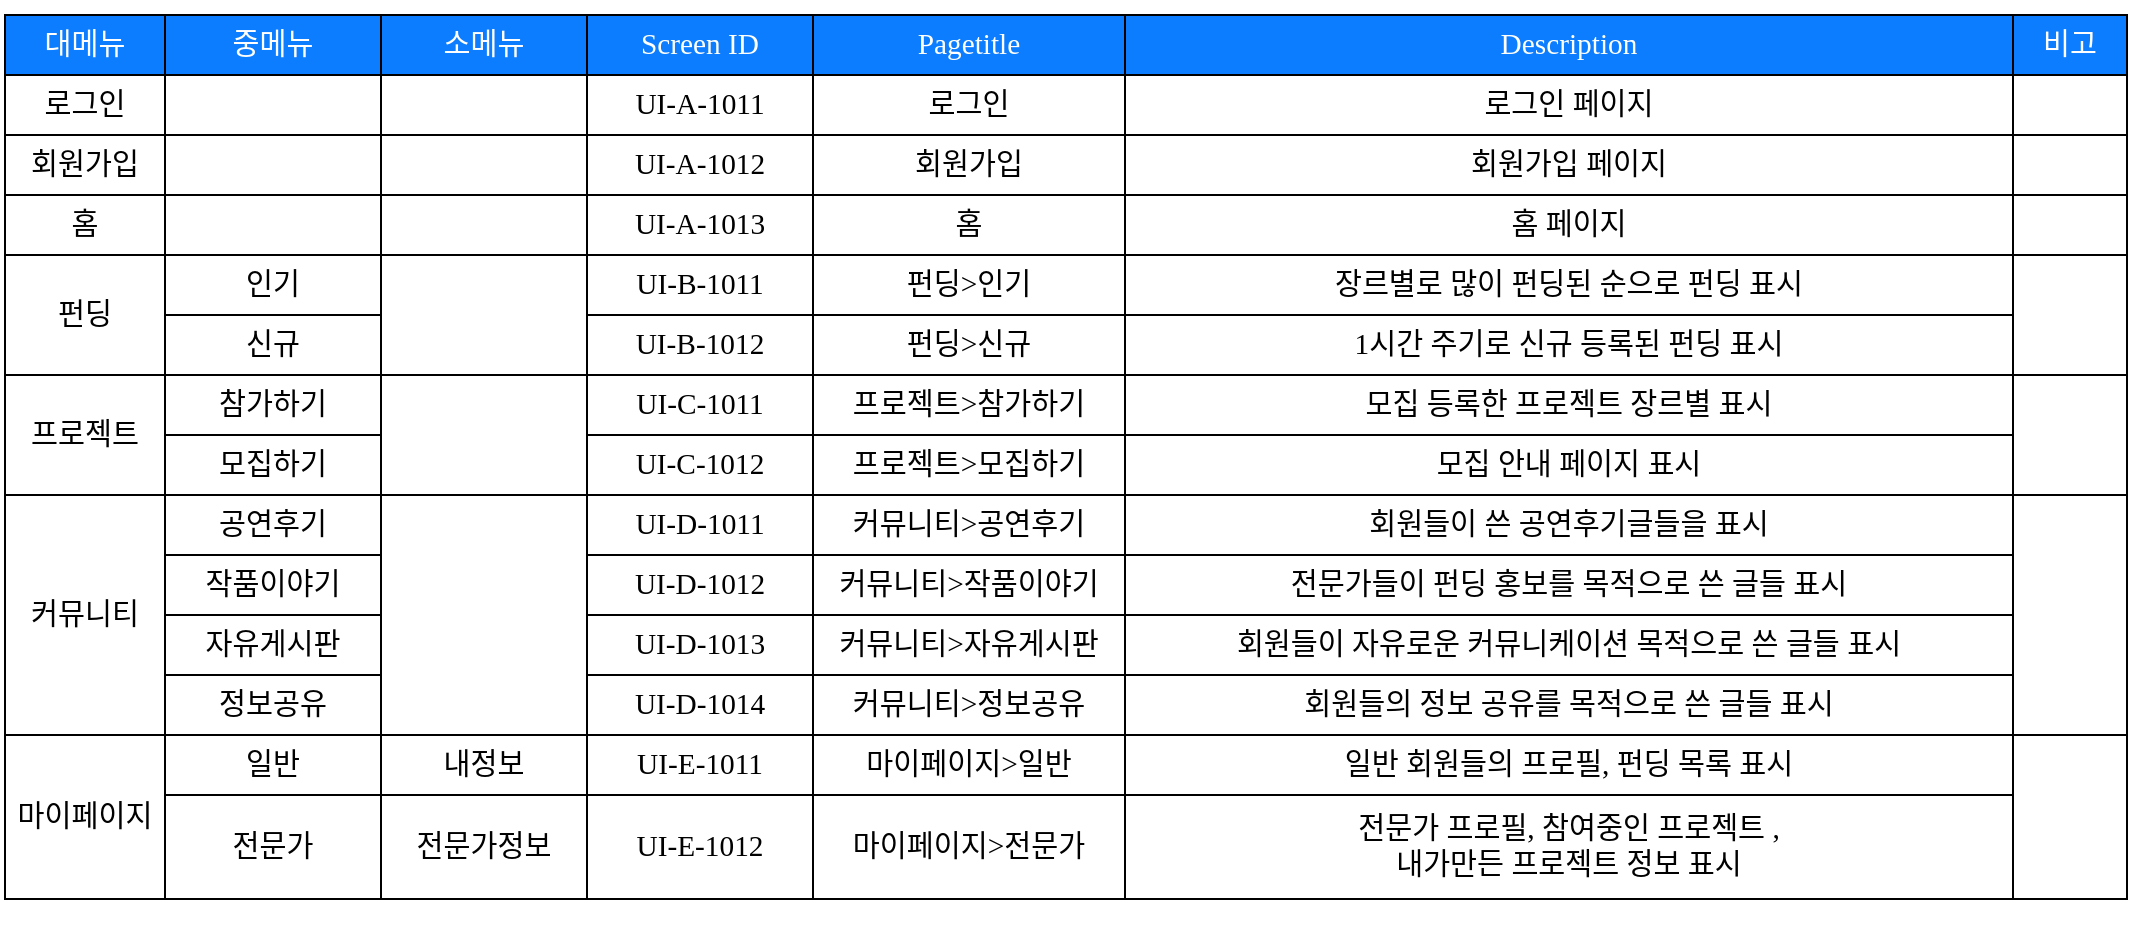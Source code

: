 <mxfile version="24.7.17">
  <diagram name="플로우차트 수정할거" id="DIRKrfqhAekvLwNsNDgP">
    <mxGraphModel dx="1434" dy="-1494" grid="1" gridSize="10" guides="1" tooltips="1" connect="1" arrows="1" fold="1" page="1" pageScale="1" pageWidth="827" pageHeight="1169" math="0" shadow="0">
      <root>
        <mxCell id="0" />
        <mxCell id="1" parent="0" />
        <UserObject label="&lt;table xmlns=&quot;http://www.w3.org/1999/xhtml&quot; cellspacing=&quot;0&quot; cellpadding=&quot;0&quot; dir=&quot;ltr&quot; border=&quot;1&quot; style=&quot;table-layout:fixed;font-size:11pt;font-family:Calibri;width:0px;border-collapse:collapse;border:none&quot; data-sheets-root=&quot;1&quot; data-sheets-baot=&quot;1&quot;&gt;&lt;colgroup&gt;&lt;col width=&quot;80&quot;&gt;&lt;col width=&quot;108&quot;&gt;&lt;col width=&quot;103&quot;&gt;&lt;col width=&quot;113&quot;&gt;&lt;col width=&quot;156&quot;&gt;&lt;col width=&quot;444&quot;&gt;&lt;col width=&quot;57&quot;&gt;&lt;/colgroup&gt;&lt;tbody&gt;&lt;tr style=&quot;height:30px;&quot;&gt;&lt;td style=&quot;border-top:1px solid #000000;border-right:1px solid #000000;border-bottom:1px solid #000000;border-left:1px solid #000000;overflow:hidden;padding:0px 3px 0px 3px;vertical-align:middle;background-color:#0c7dff;color:#ffffff;text-align:center;&quot;&gt;대메뉴&lt;/td&gt;&lt;td style=&quot;border-top:1px solid #000000;border-right:1px solid #000000;border-bottom:1px solid #000000;overflow:hidden;padding:0px 3px 0px 3px;vertical-align:middle;background-color:#0c7dff;color:#ffffff;text-align:center;&quot;&gt;중메뉴&lt;/td&gt;&lt;td style=&quot;border-top:1px solid #000000;border-right:1px solid #000000;border-bottom:1px solid #000000;overflow:hidden;padding:0px 3px 0px 3px;vertical-align:middle;background-color:#0c7dff;color:#ffffff;text-align:center;&quot;&gt;소메뉴&lt;/td&gt;&lt;td style=&quot;border-top:1px solid #000000;border-right:1px solid #000000;border-bottom:1px solid #000000;overflow:hidden;padding:0px 3px 0px 3px;vertical-align:middle;background-color:#0c7dff;color:#ffffff;text-align:center;&quot;&gt;Screen ID&lt;/td&gt;&lt;td style=&quot;border-top:1px solid #000000;border-right:1px solid #000000;border-bottom:1px solid #000000;overflow:hidden;padding:0px 3px 0px 3px;vertical-align:middle;background-color:#0c7dff;color:#ffffff;text-align:center;&quot;&gt;Pagetitle&lt;/td&gt;&lt;td style=&quot;border-top:1px solid #000000;border-right:1px solid #000000;border-bottom:1px solid #000000;overflow:hidden;padding:0px 3px 0px 3px;vertical-align:middle;background-color:#0c7dff;color:#ffffff;text-align:center;&quot;&gt;Description&lt;/td&gt;&lt;td style=&quot;border-top:1px solid #000000;border-right:1px solid #000000;border-bottom:1px solid #000000;overflow:hidden;padding:0px 3px 0px 3px;vertical-align:middle;background-color:#0c7dff;color:#ffffff;text-align:center;&quot;&gt;비고&lt;/td&gt;&lt;/tr&gt;&lt;tr style=&quot;height:30px;&quot;&gt;&lt;td style=&quot;border-right:1px solid #000000;border-bottom:1px solid #000000;border-left:1px solid #000000;overflow:hidden;padding:0px 3px 0px 3px;vertical-align:middle;text-align:center;&quot;&gt;로그인&lt;/td&gt;&lt;td style=&quot;border-right:1px solid #000000;border-bottom:1px solid #000000;overflow:hidden;padding:0px 3px 0px 3px;vertical-align:middle;&quot;&gt;&lt;/td&gt;&lt;td style=&quot;border-right:1px solid #000000;border-bottom:1px solid #000000;overflow:hidden;padding:0px 3px 0px 3px;vertical-align:middle;&quot;&gt;&lt;/td&gt;&lt;td style=&quot;border-right:1px solid #000000;border-bottom:1px solid #000000;overflow:hidden;padding:0px 3px 0px 3px;vertical-align:middle;text-align:center;&quot;&gt;UI-A-1011&lt;/td&gt;&lt;td style=&quot;border-right:1px solid #000000;border-bottom:1px solid #000000;overflow:hidden;padding:0px 3px 0px 3px;vertical-align:middle;text-align:center;&quot;&gt;로그인&lt;/td&gt;&lt;td style=&quot;border-right:1px solid #000000;border-bottom:1px solid #000000;overflow:hidden;padding:0px 3px 0px 3px;vertical-align:middle;text-align:center;&quot;&gt;로그인 페이지&lt;/td&gt;&lt;td style=&quot;border-right:1px solid #000000;border-bottom:1px solid #000000;overflow:hidden;padding:0px 3px 0px 3px;vertical-align:middle;&quot;&gt;&lt;/td&gt;&lt;/tr&gt;&lt;tr style=&quot;height:30px;&quot;&gt;&lt;td style=&quot;border-right:1px solid #000000;border-bottom:1px solid #000000;border-left:1px solid #000000;overflow:hidden;padding:0px 3px 0px 3px;vertical-align:middle;text-align:center;&quot;&gt;회원가입&lt;/td&gt;&lt;td style=&quot;border-right:1px solid #000000;border-bottom:1px solid #000000;overflow:hidden;padding:0px 3px 0px 3px;vertical-align:middle;&quot;&gt;&lt;/td&gt;&lt;td style=&quot;border-right:1px solid #000000;border-bottom:1px solid #000000;overflow:hidden;padding:0px 3px 0px 3px;vertical-align:middle;&quot;&gt;&lt;/td&gt;&lt;td style=&quot;border-right:1px solid #000000;border-bottom:1px solid #000000;overflow:hidden;padding:0px 3px 0px 3px;vertical-align:middle;text-align:center;&quot;&gt;UI-A-1012&lt;/td&gt;&lt;td style=&quot;border-right:1px solid #000000;border-bottom:1px solid #000000;overflow:hidden;padding:0px 3px 0px 3px;vertical-align:middle;text-align:center;&quot;&gt;회원가입&lt;/td&gt;&lt;td style=&quot;border-right:1px solid #000000;border-bottom:1px solid #000000;overflow:hidden;padding:0px 3px 0px 3px;vertical-align:middle;text-align:center;&quot;&gt;회원가입 페이지&lt;/td&gt;&lt;td style=&quot;border-right:1px solid #000000;border-bottom:1px solid #000000;overflow:hidden;padding:0px 3px 0px 3px;vertical-align:middle;&quot;&gt;&lt;/td&gt;&lt;/tr&gt;&lt;tr style=&quot;height:30px;&quot;&gt;&lt;td style=&quot;border-right:1px solid #000000;border-bottom:1px solid #000000;border-left:1px solid #000000;overflow:hidden;padding:0px 3px 0px 3px;vertical-align:middle;font-family:Malgun Gothic;font-weight:normal;text-align:center;&quot;&gt;홈&lt;/td&gt;&lt;td style=&quot;border-right:1px solid #000000;border-bottom:1px solid #000000;overflow:hidden;padding:0px 3px 0px 3px;vertical-align:middle;&quot;&gt;&lt;/td&gt;&lt;td style=&quot;border-right:1px solid #000000;border-bottom:1px solid #000000;overflow:hidden;padding:0px 3px 0px 3px;vertical-align:middle;&quot;&gt;&lt;/td&gt;&lt;td style=&quot;border-right:1px solid #000000;border-bottom:1px solid #000000;overflow:hidden;padding:0px 3px 0px 3px;vertical-align:middle;text-align:center;&quot;&gt;UI-A-1013&lt;/td&gt;&lt;td style=&quot;border-right:1px solid #000000;border-bottom:1px solid #000000;overflow:hidden;padding:0px 3px 0px 3px;vertical-align:middle;text-align:center;&quot;&gt;홈&lt;/td&gt;&lt;td style=&quot;border-right:1px solid #000000;border-bottom:1px solid #000000;overflow:hidden;padding:0px 3px 0px 3px;vertical-align:middle;text-align:center;&quot;&gt;홈 페이지&lt;/td&gt;&lt;td style=&quot;border-right:1px solid #000000;border-bottom:1px solid #000000;overflow:hidden;padding:0px 3px 0px 3px;vertical-align:middle;&quot;&gt;&lt;/td&gt;&lt;/tr&gt;&lt;tr style=&quot;height:30px;&quot;&gt;&lt;td style=&quot;border-right:1px solid #000000;border-bottom:1px solid #000000;border-left:1px solid #000000;overflow:hidden;padding:0px 3px 0px 3px;vertical-align:middle;font-family:Malgun Gothic;font-weight:normal;text-align:center;&quot; rowspan=&quot;2&quot; colspan=&quot;1&quot;&gt;&lt;span&gt;&lt;div style=&quot;max-height:60px&quot;&gt;펀딩&lt;/div&gt;&lt;/span&gt;&lt;/td&gt;&lt;td style=&quot;border-right:1px solid #000000;border-bottom:1px solid #000000;overflow:hidden;padding:0px 3px 0px 3px;vertical-align:middle;text-align:center;&quot;&gt;인기&lt;/td&gt;&lt;td style=&quot;border-right:1px solid #000000;border-bottom:1px solid #000000;overflow:hidden;padding:0px 3px 0px 3px;vertical-align:middle;&quot; rowspan=&quot;2&quot; colspan=&quot;1&quot;&gt;&lt;span&gt;&lt;div style=&quot;max-height:60px&quot;&gt;&lt;/div&gt;&lt;/span&gt;&lt;/td&gt;&lt;td style=&quot;border-right:1px solid #000000;border-bottom:1px solid #000000;overflow:hidden;padding:0px 3px 0px 3px;vertical-align:middle;text-align:center;&quot;&gt;UI-B-1011&lt;/td&gt;&lt;td style=&quot;border-right:1px solid #000000;border-bottom:1px solid #000000;overflow:hidden;padding:0px 3px 0px 3px;vertical-align:middle;text-align:center;&quot;&gt;펀딩&amp;gt;인기&lt;/td&gt;&lt;td style=&quot;border-right:1px solid #000000;border-bottom:1px solid #000000;overflow:hidden;padding:0px 3px 0px 3px;vertical-align:middle;text-align:center;&quot;&gt;장르별로 많이 펀딩된 순으로 펀딩 표시&lt;/td&gt;&lt;td style=&quot;border-right:1px solid #000000;border-bottom:1px solid #000000;overflow:hidden;padding:0px 3px 0px 3px;vertical-align:middle;&quot; rowspan=&quot;2&quot; colspan=&quot;1&quot;&gt;&lt;span&gt;&lt;div style=&quot;max-height:60px&quot;&gt;&lt;/div&gt;&lt;/span&gt;&lt;/td&gt;&lt;/tr&gt;&lt;tr style=&quot;height:30px;&quot;&gt;&lt;td style=&quot;border-right:1px solid #000000;border-bottom:1px solid #000000;overflow:hidden;padding:0px 3px 0px 3px;vertical-align:middle;text-align:center;&quot;&gt;신규&lt;/td&gt;&lt;td style=&quot;border-right:1px solid #000000;border-bottom:1px solid #000000;overflow:hidden;padding:0px 3px 0px 3px;vertical-align:middle;text-align:center;&quot;&gt;UI-B-1012&lt;/td&gt;&lt;td style=&quot;border-right:1px solid #000000;border-bottom:1px solid #000000;overflow:hidden;padding:0px 3px 0px 3px;vertical-align:middle;text-align:center;&quot;&gt;펀딩&amp;gt;신규&lt;/td&gt;&lt;td style=&quot;border-right:1px solid #000000;border-bottom:1px solid #000000;overflow:hidden;padding:0px 3px 0px 3px;vertical-align:middle;text-align:center;&quot;&gt;1시간 주기로 신규 등록된 펀딩 표시&lt;/td&gt;&lt;/tr&gt;&lt;tr style=&quot;height:30px;&quot;&gt;&lt;td style=&quot;border-right:1px solid #000000;border-bottom:1px solid #000000;border-left:1px solid #000000;overflow:hidden;padding:0px 3px 0px 3px;vertical-align:middle;font-family:Malgun Gothic;font-weight:normal;text-align:center;&quot; rowspan=&quot;2&quot; colspan=&quot;1&quot;&gt;&lt;span&gt;&lt;div style=&quot;max-height:60px&quot;&gt;프로젝트&lt;/div&gt;&lt;/span&gt;&lt;/td&gt;&lt;td style=&quot;border-right:1px solid #000000;border-bottom:1px solid #000000;overflow:hidden;padding:0px 3px 0px 3px;vertical-align:middle;text-align:center;&quot;&gt;참가하기&lt;/td&gt;&lt;td style=&quot;border-right:1px solid #000000;border-bottom:1px solid #000000;overflow:hidden;padding:0px 3px 0px 3px;vertical-align:middle;&quot; rowspan=&quot;2&quot; colspan=&quot;1&quot;&gt;&lt;span&gt;&lt;div style=&quot;max-height:60px&quot;&gt;&lt;/div&gt;&lt;/span&gt;&lt;/td&gt;&lt;td style=&quot;border-right:1px solid #000000;border-bottom:1px solid #000000;overflow:hidden;padding:0px 3px 0px 3px;vertical-align:middle;text-align:center;&quot;&gt;UI-C-1011&lt;/td&gt;&lt;td style=&quot;border-right:1px solid #000000;border-bottom:1px solid #000000;overflow:hidden;padding:0px 3px 0px 3px;vertical-align:middle;text-align:center;&quot;&gt;프로젝트&amp;gt;참가하기&lt;/td&gt;&lt;td style=&quot;border-right:1px solid #000000;border-bottom:1px solid #000000;overflow:hidden;padding:0px 3px 0px 3px;vertical-align:middle;text-align:center;&quot;&gt;모집 등록한 프로젝트 장르별 표시&lt;/td&gt;&lt;td style=&quot;border-right:1px solid #000000;border-bottom:1px solid #000000;overflow:hidden;padding:0px 3px 0px 3px;vertical-align:middle;&quot; rowspan=&quot;2&quot; colspan=&quot;1&quot;&gt;&lt;span&gt;&lt;div style=&quot;max-height:60px&quot;&gt;&lt;/div&gt;&lt;/span&gt;&lt;/td&gt;&lt;/tr&gt;&lt;tr style=&quot;height:30px;&quot;&gt;&lt;td style=&quot;border-right:1px solid #000000;border-bottom:1px solid #000000;overflow:hidden;padding:0px 3px 0px 3px;vertical-align:middle;text-align:center;&quot;&gt;모집하기&lt;/td&gt;&lt;td style=&quot;border-right:1px solid #000000;border-bottom:1px solid #000000;overflow:hidden;padding:0px 3px 0px 3px;vertical-align:middle;text-align:center;&quot;&gt;UI-C-1012&lt;/td&gt;&lt;td style=&quot;border-right:1px solid #000000;border-bottom:1px solid #000000;overflow:hidden;padding:0px 3px 0px 3px;vertical-align:middle;text-align:center;&quot;&gt;프로젝트&amp;gt;모집하기&lt;/td&gt;&lt;td style=&quot;border-right:1px solid #000000;border-bottom:1px solid #000000;overflow:hidden;padding:0px 3px 0px 3px;vertical-align:middle;text-align:center;&quot;&gt;모집 안내 페이지 표시&lt;/td&gt;&lt;/tr&gt;&lt;tr style=&quot;height:30px;&quot;&gt;&lt;td style=&quot;border-right:1px solid #000000;border-bottom:1px solid #000000;border-left:1px solid #000000;overflow:hidden;padding:0px 3px 0px 3px;vertical-align:middle;font-family:Malgun Gothic;font-weight:normal;text-align:center;&quot; rowspan=&quot;4&quot; colspan=&quot;1&quot;&gt;&lt;span&gt;&lt;div style=&quot;max-height:120px&quot;&gt;커뮤니티&lt;/div&gt;&lt;/span&gt;&lt;/td&gt;&lt;td style=&quot;border-right:1px solid #000000;border-bottom:1px solid #000000;overflow:hidden;padding:0px 3px 0px 3px;vertical-align:middle;text-align:center;&quot;&gt;공연후기&lt;/td&gt;&lt;td style=&quot;border-right:1px solid #000000;border-bottom:1px solid #000000;overflow:hidden;padding:0px 3px 0px 3px;vertical-align:middle;&quot; rowspan=&quot;4&quot; colspan=&quot;1&quot;&gt;&lt;span&gt;&lt;div style=&quot;max-height:120px&quot;&gt;&lt;/div&gt;&lt;/span&gt;&lt;/td&gt;&lt;td style=&quot;border-right:1px solid #000000;border-bottom:1px solid #000000;overflow:hidden;padding:0px 3px 0px 3px;vertical-align:middle;text-align:center;&quot;&gt;UI-D-1011&lt;/td&gt;&lt;td style=&quot;border-right:1px solid #000000;border-bottom:1px solid #000000;overflow:hidden;padding:0px 3px 0px 3px;vertical-align:middle;text-align:center;&quot;&gt;커뮤니티&amp;gt;공연후기&lt;/td&gt;&lt;td style=&quot;border-right:1px solid #000000;border-bottom:1px solid #000000;overflow:hidden;padding:0px 3px 0px 3px;vertical-align:middle;text-align:center;&quot;&gt;회원들이 쓴 공연후기글들을 표시&lt;/td&gt;&lt;td style=&quot;border-right:1px solid #000000;border-bottom:1px solid #000000;overflow:hidden;padding:0px 3px 0px 3px;vertical-align:middle;&quot; rowspan=&quot;4&quot; colspan=&quot;1&quot;&gt;&lt;span&gt;&lt;div style=&quot;max-height:120px&quot;&gt;&lt;/div&gt;&lt;/span&gt;&lt;/td&gt;&lt;/tr&gt;&lt;tr style=&quot;height:30px;&quot;&gt;&lt;td style=&quot;border-right:1px solid #000000;border-bottom:1px solid #000000;overflow:hidden;padding:0px 3px 0px 3px;vertical-align:middle;text-align:center;&quot;&gt;작품이야기&lt;/td&gt;&lt;td style=&quot;border-right:1px solid #000000;border-bottom:1px solid #000000;overflow:hidden;padding:0px 3px 0px 3px;vertical-align:middle;text-align:center;&quot;&gt;UI-D-1012&lt;/td&gt;&lt;td style=&quot;border-right:1px solid #000000;border-bottom:1px solid #000000;overflow:hidden;padding:0px 3px 0px 3px;vertical-align:middle;text-align:center;&quot;&gt;커뮤니티&amp;gt;작품이야기&lt;/td&gt;&lt;td style=&quot;border-right:1px solid #000000;border-bottom:1px solid #000000;overflow:hidden;padding:0px 3px 0px 3px;vertical-align:middle;text-align:center;&quot;&gt;전문가들이 펀딩 홍보를 목적으로 쓴 글들 표시&lt;/td&gt;&lt;/tr&gt;&lt;tr style=&quot;height:30px;&quot;&gt;&lt;td style=&quot;border-right:1px solid #000000;border-bottom:1px solid #000000;overflow:hidden;padding:0px 3px 0px 3px;vertical-align:middle;text-align:center;&quot;&gt;자유게시판&lt;/td&gt;&lt;td style=&quot;border-right:1px solid #000000;border-bottom:1px solid #000000;overflow:hidden;padding:0px 3px 0px 3px;vertical-align:middle;text-align:center;&quot;&gt;UI-D-1013&lt;/td&gt;&lt;td style=&quot;border-right:1px solid #000000;border-bottom:1px solid #000000;overflow:hidden;padding:0px 3px 0px 3px;vertical-align:middle;text-align:center;&quot;&gt;커뮤니티&amp;gt;자유게시판&lt;/td&gt;&lt;td style=&quot;border-right:1px solid #000000;border-bottom:1px solid #000000;overflow:hidden;padding:0px 3px 0px 3px;vertical-align:middle;text-align:center;&quot;&gt;회원들이 자유로운 커뮤니케이션 목적으로 쓴 글들 표시&lt;/td&gt;&lt;/tr&gt;&lt;tr style=&quot;height:30px;&quot;&gt;&lt;td style=&quot;border-right:1px solid #000000;border-bottom:1px solid #000000;overflow:hidden;padding:0px 3px 0px 3px;vertical-align:middle;text-align:center;&quot;&gt;정보공유&lt;/td&gt;&lt;td style=&quot;border-right:1px solid #000000;border-bottom:1px solid #000000;overflow:hidden;padding:0px 3px 0px 3px;vertical-align:middle;text-align:center;&quot;&gt;UI-D-1014&lt;/td&gt;&lt;td style=&quot;border-right:1px solid #000000;border-bottom:1px solid #000000;overflow:hidden;padding:0px 3px 0px 3px;vertical-align:middle;text-align:center;&quot;&gt;커뮤니티&amp;gt;정보공유&lt;/td&gt;&lt;td style=&quot;border-right:1px solid #000000;border-bottom:1px solid #000000;overflow:hidden;padding:0px 3px 0px 3px;vertical-align:middle;text-align:center;&quot;&gt;회원들의 정보 공유를 목적으로 쓴 글들 표시&lt;/td&gt;&lt;/tr&gt;&lt;tr style=&quot;height:30px;&quot;&gt;&lt;td style=&quot;border-right:1px solid #000000;border-bottom:1px solid #000000;border-left:1px solid #000000;overflow:hidden;padding:0px 3px 0px 3px;vertical-align:middle;font-family:Malgun Gothic;font-weight:normal;text-align:center;&quot; rowspan=&quot;2&quot; colspan=&quot;1&quot;&gt;&lt;span&gt;&lt;div style=&quot;max-height:82px&quot;&gt;마이페이지&lt;/div&gt;&lt;/span&gt;&lt;/td&gt;&lt;td style=&quot;border-right:1px solid #000000;border-bottom:1px solid #000000;overflow:hidden;padding:0px 3px 0px 3px;vertical-align:middle;text-align:center;&quot;&gt;일반&lt;/td&gt;&lt;td style=&quot;border-right:1px solid #000000;border-bottom:1px solid #000000;overflow:hidden;padding:0px 3px 0px 3px;vertical-align:middle;text-align:center;&quot;&gt;내정보&lt;/td&gt;&lt;td style=&quot;border-right:1px solid #000000;border-bottom:1px solid #000000;overflow:hidden;padding:0px 3px 0px 3px;vertical-align:middle;text-align:center;&quot;&gt;UI-E-1011&lt;/td&gt;&lt;td style=&quot;border-right:1px solid #000000;border-bottom:1px solid #000000;overflow:hidden;padding:0px 3px 0px 3px;vertical-align:middle;text-align:center;&quot;&gt;마이페이지&amp;gt;일반&lt;/td&gt;&lt;td style=&quot;border-right:1px solid #000000;border-bottom:1px solid #000000;overflow:hidden;padding:0px 3px 0px 3px;vertical-align:middle;text-align:center;&quot;&gt;일반 회원들의 프로필, 펀딩 목록 표시&lt;/td&gt;&lt;td style=&quot;border-right:1px solid #000000;border-bottom:1px solid #000000;overflow:hidden;padding:0px 3px 0px 3px;vertical-align:middle;&quot; rowspan=&quot;2&quot; colspan=&quot;1&quot;&gt;&lt;span&gt;&lt;div style=&quot;max-height:82px&quot;&gt;&lt;/div&gt;&lt;/span&gt;&lt;/td&gt;&lt;/tr&gt;&lt;tr style=&quot;height:52px;&quot;&gt;&lt;td style=&quot;border-right:1px solid #000000;border-bottom:1px solid #000000;overflow:hidden;padding:0px 3px 0px 3px;vertical-align:middle;text-align:center;&quot;&gt;전문가&lt;/td&gt;&lt;td style=&quot;border-right:1px solid #000000;border-bottom:1px solid #000000;overflow:hidden;padding:0px 3px 0px 3px;vertical-align:middle;text-align:center;&quot;&gt;전문가정보&lt;/td&gt;&lt;td style=&quot;border-right:1px solid #000000;border-bottom:1px solid #000000;overflow:hidden;padding:0px 3px 0px 3px;vertical-align:middle;text-align:center;&quot;&gt;UI-E-1012&lt;/td&gt;&lt;td style=&quot;border-right:1px solid #000000;border-bottom:1px solid #000000;overflow:hidden;padding:0px 3px 0px 3px;vertical-align:middle;text-align:center;&quot;&gt;마이페이지&amp;gt;전문가&lt;/td&gt;&lt;td style=&quot;border-right:1px solid #000000;border-bottom:1px solid #000000;overflow:hidden;padding:0px 3px 0px 3px;vertical-align:middle;text-align:center;&quot;&gt;전문가 프로필, 참여중인 프로젝트 ,&lt;br&gt;내가만든 프로젝트 정보 표시&lt;/td&gt;&lt;/tr&gt;&lt;/tbody&gt;&lt;/table&gt;" link="&lt;table xmlns=&quot;http://www.w3.org/1999/xhtml&quot; cellspacing=&quot;0&quot; cellpadding=&quot;0&quot; dir=&quot;ltr&quot; border=&quot;1&quot; style=&quot;table-layout:fixed;font-size:11pt;font-family:Calibri;width:0px;border-collapse:collapse;border:none&quot; data-sheets-root=&quot;1&quot; data-sheets-baot=&quot;1&quot;&gt;&lt;colgroup&gt;&lt;col width=&quot;80&quot;&gt;&lt;col width=&quot;108&quot;&gt;&lt;col width=&quot;103&quot;&gt;&lt;col width=&quot;113&quot;&gt;&lt;col width=&quot;156&quot;&gt;&lt;col width=&quot;444&quot;&gt;&lt;col width=&quot;57&quot;&gt;&lt;/colgroup&gt;&lt;tbody&gt;&lt;tr style=&quot;height:30px;&quot;&gt;&lt;td style=&quot;border-top:1px solid #000000;border-right:1px solid #000000;border-bottom:1px solid #000000;border-left:1px solid #000000;overflow:hidden;padding:0px 3px 0px 3px;vertical-align:middle;background-color:#0c7dff;color:#ffffff;text-align:center;&quot;&gt;대메뉴&lt;/td&gt;&lt;td style=&quot;border-top:1px solid #000000;border-right:1px solid #000000;border-bottom:1px solid #000000;overflow:hidden;padding:0px 3px 0px 3px;vertical-align:middle;background-color:#0c7dff;color:#ffffff;text-align:center;&quot;&gt;중메뉴&lt;/td&gt;&lt;td style=&quot;border-top:1px solid #000000;border-right:1px solid #000000;border-bottom:1px solid #000000;overflow:hidden;padding:0px 3px 0px 3px;vertical-align:middle;background-color:#0c7dff;color:#ffffff;text-align:center;&quot;&gt;소메뉴&lt;/td&gt;&lt;td style=&quot;border-top:1px solid #000000;border-right:1px solid #000000;border-bottom:1px solid #000000;overflow:hidden;padding:0px 3px 0px 3px;vertical-align:middle;background-color:#0c7dff;color:#ffffff;text-align:center;&quot;&gt;Screen ID&lt;/td&gt;&lt;td style=&quot;border-top:1px solid #000000;border-right:1px solid #000000;border-bottom:1px solid #000000;overflow:hidden;padding:0px 3px 0px 3px;vertical-align:middle;background-color:#0c7dff;color:#ffffff;text-align:center;&quot;&gt;Pagetitle&lt;/td&gt;&lt;td style=&quot;border-top:1px solid #000000;border-right:1px solid #000000;border-bottom:1px solid #000000;overflow:hidden;padding:0px 3px 0px 3px;vertical-align:middle;background-color:#0c7dff;color:#ffffff;text-align:center;&quot;&gt;Description&lt;/td&gt;&lt;td style=&quot;border-top:1px solid #000000;border-right:1px solid #000000;border-bottom:1px solid #000000;overflow:hidden;padding:0px 3px 0px 3px;vertical-align:middle;background-color:#0c7dff;color:#ffffff;text-align:center;&quot;&gt;비고&lt;/td&gt;&lt;/tr&gt;&lt;tr style=&quot;height:30px;&quot;&gt;&lt;td style=&quot;border-right:1px solid #000000;border-bottom:1px solid #000000;border-left:1px solid #000000;overflow:hidden;padding:0px 3px 0px 3px;vertical-align:middle;text-align:center;&quot;&gt;로그인&lt;/td&gt;&lt;td style=&quot;border-right:1px solid #000000;border-bottom:1px solid #000000;overflow:hidden;padding:0px 3px 0px 3px;vertical-align:middle;&quot;&gt;&lt;/td&gt;&lt;td style=&quot;border-right:1px solid #000000;border-bottom:1px solid #000000;overflow:hidden;padding:0px 3px 0px 3px;vertical-align:middle;&quot;&gt;&lt;/td&gt;&lt;td style=&quot;border-right:1px solid #000000;border-bottom:1px solid #000000;overflow:hidden;padding:0px 3px 0px 3px;vertical-align:middle;text-align:center;&quot;&gt;UI-A-1011&lt;/td&gt;&lt;td style=&quot;border-right:1px solid #000000;border-bottom:1px solid #000000;overflow:hidden;padding:0px 3px 0px 3px;vertical-align:middle;text-align:center;&quot;&gt;로그인&lt;/td&gt;&lt;td style=&quot;border-right:1px solid #000000;border-bottom:1px solid #000000;overflow:hidden;padding:0px 3px 0px 3px;vertical-align:middle;text-align:center;&quot;&gt;로그인 페이지&lt;/td&gt;&lt;td style=&quot;border-right:1px solid #000000;border-bottom:1px solid #000000;overflow:hidden;padding:0px 3px 0px 3px;vertical-align:middle;&quot;&gt;&lt;/td&gt;&lt;/tr&gt;&lt;tr style=&quot;height:30px;&quot;&gt;&lt;td style=&quot;border-right:1px solid #000000;border-bottom:1px solid #000000;border-left:1px solid #000000;overflow:hidden;padding:0px 3px 0px 3px;vertical-align:middle;text-align:center;&quot;&gt;회원가입&lt;/td&gt;&lt;td style=&quot;border-right:1px solid #000000;border-bottom:1px solid #000000;overflow:hidden;padding:0px 3px 0px 3px;vertical-align:middle;&quot;&gt;&lt;/td&gt;&lt;td style=&quot;border-right:1px solid #000000;border-bottom:1px solid #000000;overflow:hidden;padding:0px 3px 0px 3px;vertical-align:middle;&quot;&gt;&lt;/td&gt;&lt;td style=&quot;border-right:1px solid #000000;border-bottom:1px solid #000000;overflow:hidden;padding:0px 3px 0px 3px;vertical-align:middle;text-align:center;&quot;&gt;UI-A-1012&lt;/td&gt;&lt;td style=&quot;border-right:1px solid #000000;border-bottom:1px solid #000000;overflow:hidden;padding:0px 3px 0px 3px;vertical-align:middle;text-align:center;&quot;&gt;회원가입&lt;/td&gt;&lt;td style=&quot;border-right:1px solid #000000;border-bottom:1px solid #000000;overflow:hidden;padding:0px 3px 0px 3px;vertical-align:middle;text-align:center;&quot;&gt;회원가입 페이지&lt;/td&gt;&lt;td style=&quot;border-right:1px solid #000000;border-bottom:1px solid #000000;overflow:hidden;padding:0px 3px 0px 3px;vertical-align:middle;&quot;&gt;&lt;/td&gt;&lt;/tr&gt;&lt;tr style=&quot;height:30px;&quot;&gt;&lt;td style=&quot;border-right:1px solid #000000;border-bottom:1px solid #000000;border-left:1px solid #000000;overflow:hidden;padding:0px 3px 0px 3px;vertical-align:middle;font-family:Malgun Gothic;font-weight:normal;text-align:center;&quot;&gt;홈&lt;/td&gt;&lt;td style=&quot;border-right:1px solid #000000;border-bottom:1px solid #000000;overflow:hidden;padding:0px 3px 0px 3px;vertical-align:middle;&quot;&gt;&lt;/td&gt;&lt;td style=&quot;border-right:1px solid #000000;border-bottom:1px solid #000000;overflow:hidden;padding:0px 3px 0px 3px;vertical-align:middle;&quot;&gt;&lt;/td&gt;&lt;td style=&quot;border-right:1px solid #000000;border-bottom:1px solid #000000;overflow:hidden;padding:0px 3px 0px 3px;vertical-align:middle;text-align:center;&quot;&gt;UI-A-1013&lt;/td&gt;&lt;td style=&quot;border-right:1px solid #000000;border-bottom:1px solid #000000;overflow:hidden;padding:0px 3px 0px 3px;vertical-align:middle;text-align:center;&quot;&gt;홈&lt;/td&gt;&lt;td style=&quot;border-right:1px solid #000000;border-bottom:1px solid #000000;overflow:hidden;padding:0px 3px 0px 3px;vertical-align:middle;text-align:center;&quot;&gt;홈 페이지&lt;/td&gt;&lt;td style=&quot;border-right:1px solid #000000;border-bottom:1px solid #000000;overflow:hidden;padding:0px 3px 0px 3px;vertical-align:middle;&quot;&gt;&lt;/td&gt;&lt;/tr&gt;&lt;tr style=&quot;height:30px;&quot;&gt;&lt;td style=&quot;border-right:1px solid #000000;border-bottom:1px solid #000000;border-left:1px solid #000000;overflow:hidden;padding:0px 3px 0px 3px;vertical-align:middle;font-family:Malgun Gothic;font-weight:normal;text-align:center;&quot; rowspan=&quot;2&quot; colspan=&quot;1&quot;&gt;&lt;span&gt;&lt;div style=&quot;max-height:60px&quot;&gt;펀딩&lt;/div&gt;&lt;/span&gt;&lt;/td&gt;&lt;td style=&quot;border-right:1px solid #000000;border-bottom:1px solid #000000;overflow:hidden;padding:0px 3px 0px 3px;vertical-align:middle;text-align:center;&quot;&gt;인기&lt;/td&gt;&lt;td style=&quot;border-right:1px solid #000000;border-bottom:1px solid #000000;overflow:hidden;padding:0px 3px 0px 3px;vertical-align:middle;&quot; rowspan=&quot;2&quot; colspan=&quot;1&quot;&gt;&lt;span&gt;&lt;div style=&quot;max-height:60px&quot;&gt;&lt;/div&gt;&lt;/span&gt;&lt;/td&gt;&lt;td style=&quot;border-right:1px solid #000000;border-bottom:1px solid #000000;overflow:hidden;padding:0px 3px 0px 3px;vertical-align:middle;text-align:center;&quot;&gt;UI-B-1011&lt;/td&gt;&lt;td style=&quot;border-right:1px solid #000000;border-bottom:1px solid #000000;overflow:hidden;padding:0px 3px 0px 3px;vertical-align:middle;text-align:center;&quot;&gt;펀딩&amp;gt;인기&lt;/td&gt;&lt;td style=&quot;border-right:1px solid #000000;border-bottom:1px solid #000000;overflow:hidden;padding:0px 3px 0px 3px;vertical-align:middle;text-align:center;&quot;&gt;장르별로 많이 펀딩된 순으로 펀딩 표시&lt;/td&gt;&lt;td style=&quot;border-right:1px solid #000000;border-bottom:1px solid #000000;overflow:hidden;padding:0px 3px 0px 3px;vertical-align:middle;&quot; rowspan=&quot;2&quot; colspan=&quot;1&quot;&gt;&lt;span&gt;&lt;div style=&quot;max-height:60px&quot;&gt;&lt;/div&gt;&lt;/span&gt;&lt;/td&gt;&lt;/tr&gt;&lt;tr style=&quot;height:30px;&quot;&gt;&lt;td style=&quot;border-right:1px solid #000000;border-bottom:1px solid #000000;overflow:hidden;padding:0px 3px 0px 3px;vertical-align:middle;text-align:center;&quot;&gt;신규&lt;/td&gt;&lt;td style=&quot;border-right:1px solid #000000;border-bottom:1px solid #000000;overflow:hidden;padding:0px 3px 0px 3px;vertical-align:middle;text-align:center;&quot;&gt;UI-B-1012&lt;/td&gt;&lt;td style=&quot;border-right:1px solid #000000;border-bottom:1px solid #000000;overflow:hidden;padding:0px 3px 0px 3px;vertical-align:middle;text-align:center;&quot;&gt;펀딩&amp;gt;신규&lt;/td&gt;&lt;td style=&quot;border-right:1px solid #000000;border-bottom:1px solid #000000;overflow:hidden;padding:0px 3px 0px 3px;vertical-align:middle;text-align:center;&quot;&gt;1시간 주기로 신규 등록된 펀딩 표시&lt;/td&gt;&lt;/tr&gt;&lt;tr style=&quot;height:30px;&quot;&gt;&lt;td style=&quot;border-right:1px solid #000000;border-bottom:1px solid #000000;border-left:1px solid #000000;overflow:hidden;padding:0px 3px 0px 3px;vertical-align:middle;font-family:Malgun Gothic;font-weight:normal;text-align:center;&quot; rowspan=&quot;2&quot; colspan=&quot;1&quot;&gt;&lt;span&gt;&lt;div style=&quot;max-height:60px&quot;&gt;프로젝트&lt;/div&gt;&lt;/span&gt;&lt;/td&gt;&lt;td style=&quot;border-right:1px solid #000000;border-bottom:1px solid #000000;overflow:hidden;padding:0px 3px 0px 3px;vertical-align:middle;text-align:center;&quot;&gt;참가하기&lt;/td&gt;&lt;td style=&quot;border-right:1px solid #000000;border-bottom:1px solid #000000;overflow:hidden;padding:0px 3px 0px 3px;vertical-align:middle;&quot; rowspan=&quot;2&quot; colspan=&quot;1&quot;&gt;&lt;span&gt;&lt;div style=&quot;max-height:60px&quot;&gt;&lt;/div&gt;&lt;/span&gt;&lt;/td&gt;&lt;td style=&quot;border-right:1px solid #000000;border-bottom:1px solid #000000;overflow:hidden;padding:0px 3px 0px 3px;vertical-align:middle;text-align:center;&quot;&gt;UI-C-1011&lt;/td&gt;&lt;td style=&quot;border-right:1px solid #000000;border-bottom:1px solid #000000;overflow:hidden;padding:0px 3px 0px 3px;vertical-align:middle;text-align:center;&quot;&gt;프로젝트&amp;gt;참가하기&lt;/td&gt;&lt;td style=&quot;border-right:1px solid #000000;border-bottom:1px solid #000000;overflow:hidden;padding:0px 3px 0px 3px;vertical-align:middle;text-align:center;&quot;&gt;모집 등록한 프로젝트 장르별 표시&lt;/td&gt;&lt;td style=&quot;border-right:1px solid #000000;border-bottom:1px solid #000000;overflow:hidden;padding:0px 3px 0px 3px;vertical-align:middle;&quot; rowspan=&quot;2&quot; colspan=&quot;1&quot;&gt;&lt;span&gt;&lt;div style=&quot;max-height:60px&quot;&gt;&lt;/div&gt;&lt;/span&gt;&lt;/td&gt;&lt;/tr&gt;&lt;tr style=&quot;height:30px;&quot;&gt;&lt;td style=&quot;border-right:1px solid #000000;border-bottom:1px solid #000000;overflow:hidden;padding:0px 3px 0px 3px;vertical-align:middle;text-align:center;&quot;&gt;모집하기&lt;/td&gt;&lt;td style=&quot;border-right:1px solid #000000;border-bottom:1px solid #000000;overflow:hidden;padding:0px 3px 0px 3px;vertical-align:middle;text-align:center;&quot;&gt;UI-C-1012&lt;/td&gt;&lt;td style=&quot;border-right:1px solid #000000;border-bottom:1px solid #000000;overflow:hidden;padding:0px 3px 0px 3px;vertical-align:middle;text-align:center;&quot;&gt;프로젝트&amp;gt;모집하기&lt;/td&gt;&lt;td style=&quot;border-right:1px solid #000000;border-bottom:1px solid #000000;overflow:hidden;padding:0px 3px 0px 3px;vertical-align:middle;text-align:center;&quot;&gt;모집 안내 페이지 표시&lt;/td&gt;&lt;/tr&gt;&lt;tr style=&quot;height:30px;&quot;&gt;&lt;td style=&quot;border-right:1px solid #000000;border-bottom:1px solid #000000;border-left:1px solid #000000;overflow:hidden;padding:0px 3px 0px 3px;vertical-align:middle;font-family:Malgun Gothic;font-weight:normal;text-align:center;&quot; rowspan=&quot;4&quot; colspan=&quot;1&quot;&gt;&lt;span&gt;&lt;div style=&quot;max-height:120px&quot;&gt;커뮤니티&lt;/div&gt;&lt;/span&gt;&lt;/td&gt;&lt;td style=&quot;border-right:1px solid #000000;border-bottom:1px solid #000000;overflow:hidden;padding:0px 3px 0px 3px;vertical-align:middle;text-align:center;&quot;&gt;공연후기&lt;/td&gt;&lt;td style=&quot;border-right:1px solid #000000;border-bottom:1px solid #000000;overflow:hidden;padding:0px 3px 0px 3px;vertical-align:middle;&quot; rowspan=&quot;4&quot; colspan=&quot;1&quot;&gt;&lt;span&gt;&lt;div style=&quot;max-height:120px&quot;&gt;&lt;/div&gt;&lt;/span&gt;&lt;/td&gt;&lt;td style=&quot;border-right:1px solid #000000;border-bottom:1px solid #000000;overflow:hidden;padding:0px 3px 0px 3px;vertical-align:middle;text-align:center;&quot;&gt;UI-D-1011&lt;/td&gt;&lt;td style=&quot;border-right:1px solid #000000;border-bottom:1px solid #000000;overflow:hidden;padding:0px 3px 0px 3px;vertical-align:middle;text-align:center;&quot;&gt;커뮤니티&amp;gt;공연후기&lt;/td&gt;&lt;td style=&quot;border-right:1px solid #000000;border-bottom:1px solid #000000;overflow:hidden;padding:0px 3px 0px 3px;vertical-align:middle;text-align:center;&quot;&gt;회원들이 쓴 공연후기글들을 표시&lt;/td&gt;&lt;td style=&quot;border-right:1px solid #000000;border-bottom:1px solid #000000;overflow:hidden;padding:0px 3px 0px 3px;vertical-align:middle;&quot; rowspan=&quot;4&quot; colspan=&quot;1&quot;&gt;&lt;span&gt;&lt;div style=&quot;max-height:120px&quot;&gt;&lt;/div&gt;&lt;/span&gt;&lt;/td&gt;&lt;/tr&gt;&lt;tr style=&quot;height:30px;&quot;&gt;&lt;td style=&quot;border-right:1px solid #000000;border-bottom:1px solid #000000;overflow:hidden;padding:0px 3px 0px 3px;vertical-align:middle;text-align:center;&quot;&gt;작품이야기&lt;/td&gt;&lt;td style=&quot;border-right:1px solid #000000;border-bottom:1px solid #000000;overflow:hidden;padding:0px 3px 0px 3px;vertical-align:middle;text-align:center;&quot;&gt;UI-D-1012&lt;/td&gt;&lt;td style=&quot;border-right:1px solid #000000;border-bottom:1px solid #000000;overflow:hidden;padding:0px 3px 0px 3px;vertical-align:middle;text-align:center;&quot;&gt;커뮤니티&amp;gt;작품이야기&lt;/td&gt;&lt;td style=&quot;border-right:1px solid #000000;border-bottom:1px solid #000000;overflow:hidden;padding:0px 3px 0px 3px;vertical-align:middle;text-align:center;&quot;&gt;전문가들이 펀딩 홍보를 목적으로 쓴 글들 표시&lt;/td&gt;&lt;/tr&gt;&lt;tr style=&quot;height:30px;&quot;&gt;&lt;td style=&quot;border-right:1px solid #000000;border-bottom:1px solid #000000;overflow:hidden;padding:0px 3px 0px 3px;vertical-align:middle;text-align:center;&quot;&gt;자유게시판&lt;/td&gt;&lt;td style=&quot;border-right:1px solid #000000;border-bottom:1px solid #000000;overflow:hidden;padding:0px 3px 0px 3px;vertical-align:middle;text-align:center;&quot;&gt;UI-D-1013&lt;/td&gt;&lt;td style=&quot;border-right:1px solid #000000;border-bottom:1px solid #000000;overflow:hidden;padding:0px 3px 0px 3px;vertical-align:middle;text-align:center;&quot;&gt;커뮤니티&amp;gt;자유게시판&lt;/td&gt;&lt;td style=&quot;border-right:1px solid #000000;border-bottom:1px solid #000000;overflow:hidden;padding:0px 3px 0px 3px;vertical-align:middle;text-align:center;&quot;&gt;회원들이 자유로운 커뮤니케이션 목적으로 쓴 글들 표시&lt;/td&gt;&lt;/tr&gt;&lt;tr style=&quot;height:30px;&quot;&gt;&lt;td style=&quot;border-right:1px solid #000000;border-bottom:1px solid #000000;overflow:hidden;padding:0px 3px 0px 3px;vertical-align:middle;text-align:center;&quot;&gt;정보공유&lt;/td&gt;&lt;td style=&quot;border-right:1px solid #000000;border-bottom:1px solid #000000;overflow:hidden;padding:0px 3px 0px 3px;vertical-align:middle;text-align:center;&quot;&gt;UI-D-1014&lt;/td&gt;&lt;td style=&quot;border-right:1px solid #000000;border-bottom:1px solid #000000;overflow:hidden;padding:0px 3px 0px 3px;vertical-align:middle;text-align:center;&quot;&gt;커뮤니티&amp;gt;정보공유&lt;/td&gt;&lt;td style=&quot;border-right:1px solid #000000;border-bottom:1px solid #000000;overflow:hidden;padding:0px 3px 0px 3px;vertical-align:middle;text-align:center;&quot;&gt;회원들의 정보 공유를 목적으로 쓴 글들 표시&lt;/td&gt;&lt;/tr&gt;&lt;tr style=&quot;height:30px;&quot;&gt;&lt;td style=&quot;border-right:1px solid #000000;border-bottom:1px solid #000000;border-left:1px solid #000000;overflow:hidden;padding:0px 3px 0px 3px;vertical-align:middle;font-family:Malgun Gothic;font-weight:normal;text-align:center;&quot; rowspan=&quot;2&quot; colspan=&quot;1&quot;&gt;&lt;span&gt;&lt;div style=&quot;max-height:82px&quot;&gt;마이페이지&lt;/div&gt;&lt;/span&gt;&lt;/td&gt;&lt;td style=&quot;border-right:1px solid #000000;border-bottom:1px solid #000000;overflow:hidden;padding:0px 3px 0px 3px;vertical-align:middle;text-align:center;&quot;&gt;일반&lt;/td&gt;&lt;td style=&quot;border-right:1px solid #000000;border-bottom:1px solid #000000;overflow:hidden;padding:0px 3px 0px 3px;vertical-align:middle;text-align:center;&quot;&gt;내정보&lt;/td&gt;&lt;td style=&quot;border-right:1px solid #000000;border-bottom:1px solid #000000;overflow:hidden;padding:0px 3px 0px 3px;vertical-align:middle;text-align:center;&quot;&gt;UI-E-1011&lt;/td&gt;&lt;td style=&quot;border-right:1px solid #000000;border-bottom:1px solid #000000;overflow:hidden;padding:0px 3px 0px 3px;vertical-align:middle;text-align:center;&quot;&gt;마이페이지&amp;gt;일반&lt;/td&gt;&lt;td style=&quot;border-right:1px solid #000000;border-bottom:1px solid #000000;overflow:hidden;padding:0px 3px 0px 3px;vertical-align:middle;text-align:center;&quot;&gt;일반 회원들의 프로필, 펀딩 목록 표시&lt;/td&gt;&lt;td style=&quot;border-right:1px solid #000000;border-bottom:1px solid #000000;overflow:hidden;padding:0px 3px 0px 3px;vertical-align:middle;&quot; rowspan=&quot;2&quot; colspan=&quot;1&quot;&gt;&lt;span&gt;&lt;div style=&quot;max-height:82px&quot;&gt;&lt;/div&gt;&lt;/span&gt;&lt;/td&gt;&lt;/tr&gt;&lt;tr style=&quot;height:52px;&quot;&gt;&lt;td style=&quot;border-right:1px solid #000000;border-bottom:1px solid #000000;overflow:hidden;padding:0px 3px 0px 3px;vertical-align:middle;text-align:center;&quot;&gt;전문가&lt;/td&gt;&lt;td style=&quot;border-right:1px solid #000000;border-bottom:1px solid #000000;overflow:hidden;padding:0px 3px 0px 3px;vertical-align:middle;text-align:center;&quot;&gt;전문가정보&lt;/td&gt;&lt;td style=&quot;border-right:1px solid #000000;border-bottom:1px solid #000000;overflow:hidden;padding:0px 3px 0px 3px;vertical-align:middle;text-align:center;&quot;&gt;UI-E-1012&lt;/td&gt;&lt;td style=&quot;border-right:1px solid #000000;border-bottom:1px solid #000000;overflow:hidden;padding:0px 3px 0px 3px;vertical-align:middle;text-align:center;&quot;&gt;마이페이지&amp;gt;전문가&lt;/td&gt;&lt;td style=&quot;border-right:1px solid #000000;border-bottom:1px solid #000000;overflow:hidden;padding:0px 3px 0px 3px;vertical-align:middle;text-align:center;&quot;&gt;전문가 프로필, 참여중인 프로젝트 ,&lt;br&gt;내가만든 프로젝트 정보 표시&lt;/td&gt;&lt;/tr&gt;&lt;/tbody&gt;&lt;/table&gt;" id="fpZ4hnHI2-g80MU5Ufzy-1">
          <mxCell style="text;whiteSpace=wrap;html=1;" vertex="1" parent="1">
            <mxGeometry x="530" y="2370" width="550" height="465" as="geometry" />
          </mxCell>
        </UserObject>
      </root>
    </mxGraphModel>
  </diagram>
</mxfile>
